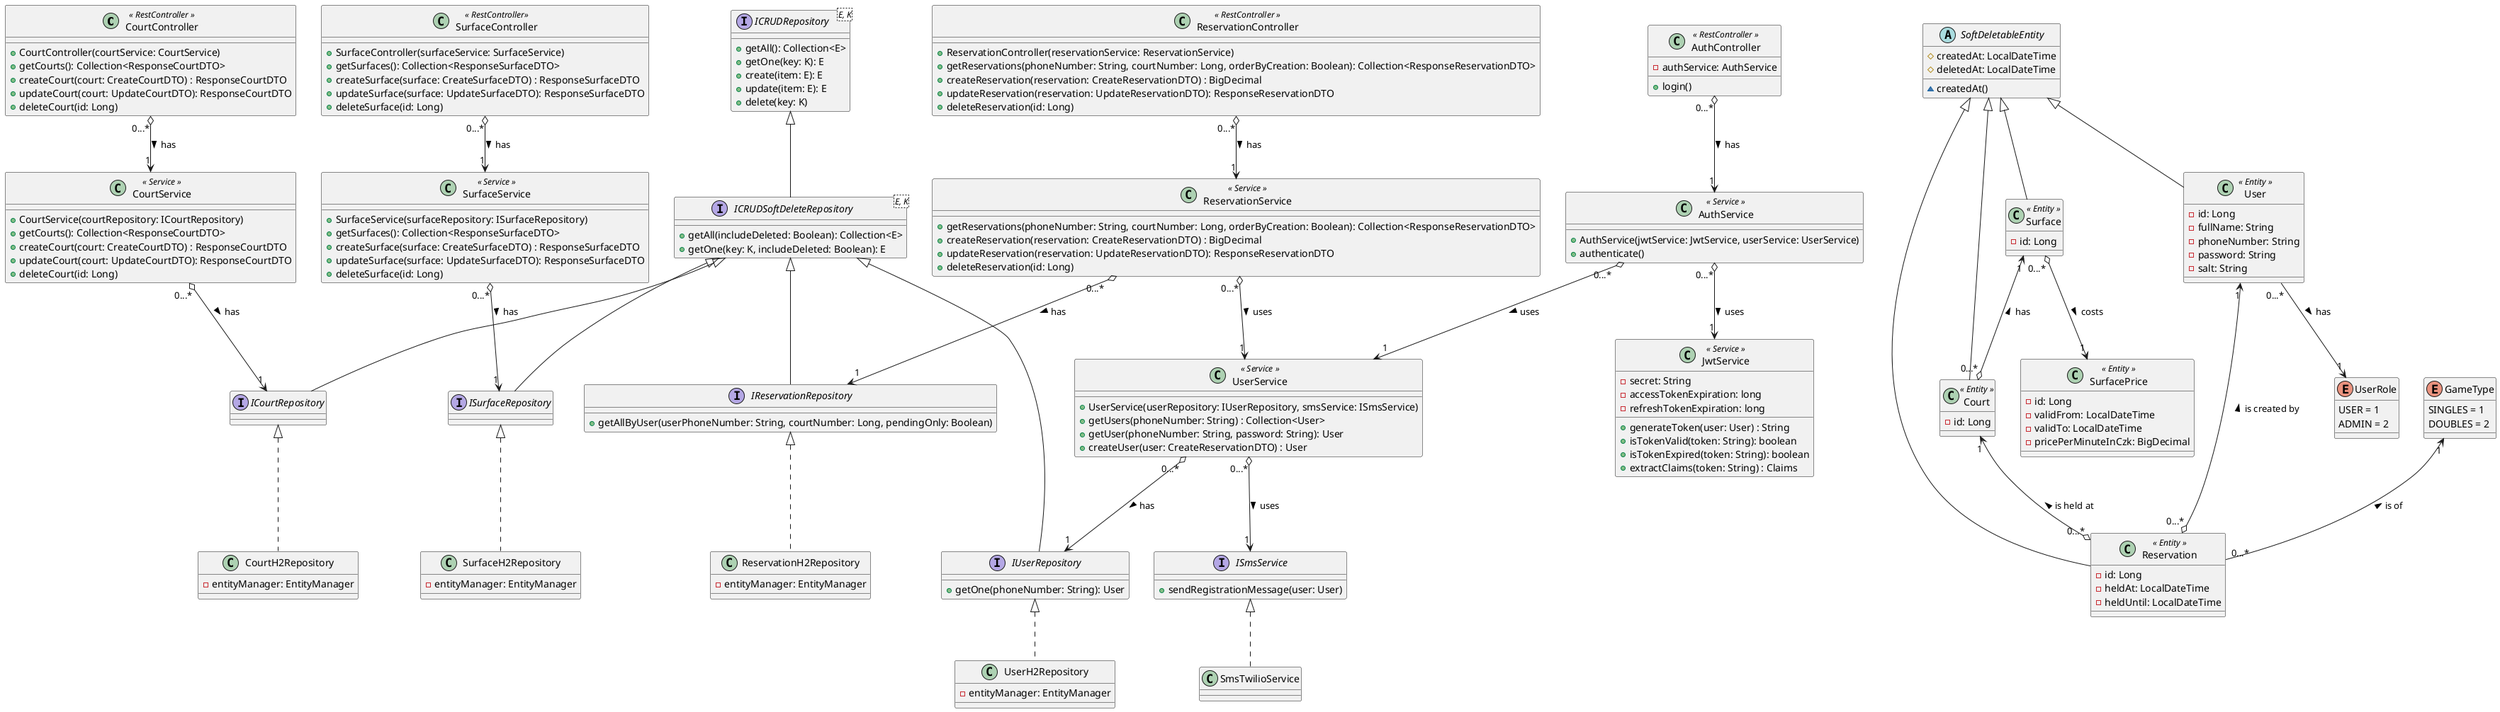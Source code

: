 @startuml tennisclub

'----------------
' CONTROLLERS
'----------------
class CourtController <<  RestController  >> {
    + CourtController(courtService: CourtService)
    + getCourts(): Collection<ResponseCourtDTO>
    + createCourt(court: CreateCourtDTO) : ResponseCourtDTO
    + updateCourt(court: UpdateCourtDTO): ResponseCourtDTO
    + deleteCourt(id: Long)
}

class ReservationController <<  RestController  >> {
    + ReservationController(reservationService: ReservationService)
    + getReservations(phoneNumber: String, courtNumber: Long, orderByCreation: Boolean): Collection<ResponseReservationDTO>
    + createReservation(reservation: CreateReservationDTO) : BigDecimal
    + updateReservation(reservation: UpdateReservationDTO): ResponseReservationDTO
    + deleteReservation(id: Long)
}

class SurfaceController <<  RestController >> {
    + SurfaceController(surfaceService: SurfaceService)
    + getSurfaces(): Collection<ResponseSurfaceDTO>
    + createSurface(surface: CreateSurfaceDTO) : ResponseSurfaceDTO
    + updateSurface(surface: UpdateSurfaceDTO): ResponseSurfaceDTO
    + deleteSurface(id: Long)
}

class AuthController <<  RestController  >> {
   - authService: AuthService
   + login()
}

'----------------
' SERVICES
'----------------
class CourtService <<  Service  >> {
    + CourtService(courtRepository: ICourtRepository)
    + getCourts(): Collection<ResponseCourtDTO>
    + createCourt(court: CreateCourtDTO) : ResponseCourtDTO
    + updateCourt(court: UpdateCourtDTO): ResponseCourtDTO
    + deleteCourt(id: Long)
}

class ReservationService <<  Service  >> {
    + getReservations(phoneNumber: String, courtNumber: Long, orderByCreation: Boolean): Collection<ResponseReservationDTO>
    + createReservation(reservation: CreateReservationDTO) : BigDecimal
    + updateReservation(reservation: UpdateReservationDTO): ResponseReservationDTO
    + deleteReservation(id: Long)
}

class UserService <<  Service  >> {
    + UserService(userRepository: IUserRepository, smsService: ISmsService)
    + getUsers(phoneNumber: String) : Collection<User>
    + getUser(phoneNumber: String, password: String): User
    + createUser(user: CreateReservationDTO) : User
}

class SurfaceService <<  Service  >> {
    + SurfaceService(surfaceRepository: ISurfaceRepository)
    + getSurfaces(): Collection<ResponseSurfaceDTO>
    + createSurface(surface: CreateSurfaceDTO) : ResponseSurfaceDTO
    + updateSurface(surface: UpdateSurfaceDTO): ResponseSurfaceDTO
    + deleteSurface(id: Long)
}

class AuthService <<  Service  >> {
    + AuthService(jwtService: JwtService, userService: UserService)
    + authenticate()
}

class JwtService <<  Service  >> {
    - secret: String
    - accessTokenExpiration: long
    - refreshTokenExpiration: long
    + generateToken(user: User) : String
    + isTokenValid(token: String): boolean
    + isTokenExpired(token: String): boolean
    + extractClaims(token: String) : Claims
}

interface ISmsService {
    + sendRegistrationMessage(user: User)
}

class SmsTwilioService implements ISmsService

'----------------
' REPOSITORIES
'----------------
interface ICRUDRepository<E, K> {
    + getAll(): Collection<E>
    + getOne(key: K): E
    + create(item: E): E
    + update(item: E): E
    + delete(key: K)
}

interface ICRUDSoftDeleteRepository<E, K> extends ICRUDRepository{
    + getAll(includeDeleted: Boolean): Collection<E>
    + getOne(key: K, includeDeleted: Boolean): E
}

'surface repository
interface ISurfaceRepository extends ICRUDSoftDeleteRepository
class SurfaceH2Repository implements ISurfaceRepository {
    - entityManager: EntityManager
}

'court repository
interface ICourtRepository extends ICRUDSoftDeleteRepository
class CourtH2Repository implements ICourtRepository {
    - entityManager: EntityManager
}

'reservation repository
interface IReservationRepository extends ICRUDSoftDeleteRepository {
    + getAllByUser(userPhoneNumber: String, courtNumber: Long, pendingOnly: Boolean)
}
class ReservationH2Repository implements IReservationRepository {
    - entityManager: EntityManager
}

'user repository
interface IUserRepository extends ICRUDSoftDeleteRepository {
    + getOne(phoneNumber: String): User
}
class UserH2Repository implements IUserRepository {
    - entityManager: EntityManager
}

'----------------
' ENTITIES
'----------------
abstract class SoftDeletableEntity {
    # createdAt: LocalDateTime
    # deletedAt: LocalDateTime
    ~ createdAt()
}

class Reservation <<  Entity  >> extends SoftDeletableEntity {
    - id: Long
    - heldAt: LocalDateTime
    - heldUntil: LocalDateTime
}

class Court <<  Entity  >>  extends SoftDeletableEntity {
    - id: Long
}

class Surface <<  Entity  >> extends SoftDeletableEntity {
  - id: Long
}

class SurfacePrice <<  Entity  >> {
  - id: Long
  - validFrom: LocalDateTime
  - validTo: LocalDateTime
  - pricePerMinuteInCzk: BigDecimal
}

class User <<  Entity  >> extends SoftDeletableEntity {
  - id: Long
  - fullName: String
  - phoneNumber: String
  - password: String
  - salt: String
}

enum UserRole {
  USER = 1
  ADMIN = 2
}

enum GameType {
  SINGLES = 1
  DOUBLES = 2
}

User "1" <--o "0...*" Reservation: is created by <
Court "1" <--o "0...*" Reservation: is held at <
User "0...*" --> "1" UserRole: has >

GameType "1" <-- "0...*" Reservation : is of <

Surface "1" <--o "0...*" Court: has <
Surface "0...*" o--> "1" SurfacePrice: costs >

CourtService "0...*" o--> "1" ICourtRepository : has >
CourtController "0...*" o--> "1" CourtService : has >

ReservationController "0...*" o--> "1" ReservationService : has >
ReservationService "0...*" o--> "1" UserService : uses >
ReservationService "0...*" o--> "1" IReservationRepository : has >

UserService "0...*" o--> "1" ISmsService : uses >
UserService "0...*" o--> "1" IUserRepository : has >

AuthController "0...*" o--> "1" AuthService : has >
AuthService "0...*" o--> "1" JwtService : uses >
AuthService "0...*" o--> "1" UserService : uses >

SurfaceService "0...*" o--> "1" ISurfaceRepository : has >
SurfaceController "0...*" o--> "1" SurfaceService : has >
@enduml